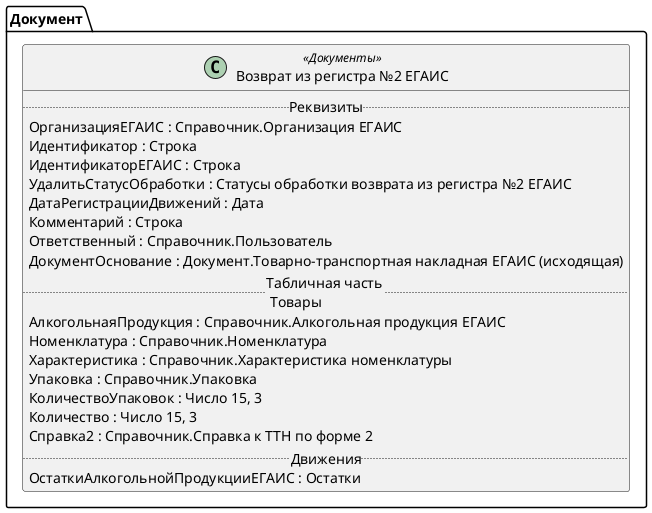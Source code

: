 ﻿@startuml ВозвратИзРегистра2ЕГАИС
'!include templates.wsd
'..\include templates.wsd
class Документ.ВозвратИзРегистра2ЕГАИС as "Возврат из регистра №2 ЕГАИС" <<Документы>>
{
..Реквизиты..
ОрганизацияЕГАИС : Справочник.Организация ЕГАИС
Идентификатор : Строка
ИдентификаторЕГАИС : Строка
УдалитьСтатусОбработки : Статусы обработки возврата из регистра №2 ЕГАИС
ДатаРегистрацииДвижений : Дата
Комментарий : Строка
Ответственный : Справочник.Пользователь
ДокументОснование : Документ.Товарно-транспортная накладная ЕГАИС (исходящая)
..Табличная часть \n Товары..
АлкогольнаяПродукция : Справочник.Алкогольная продукция ЕГАИС
Номенклатура : Справочник.Номенклатура
Характеристика : Справочник.Характеристика номенклатуры
Упаковка : Справочник.Упаковка
КоличествоУпаковок : Число 15, 3
Количество : Число 15, 3
Справка2 : Справочник.Справка к ТТН по форме 2
..Движения..
ОстаткиАлкогольнойПродукцииЕГАИС : Остатки
}
@enduml
